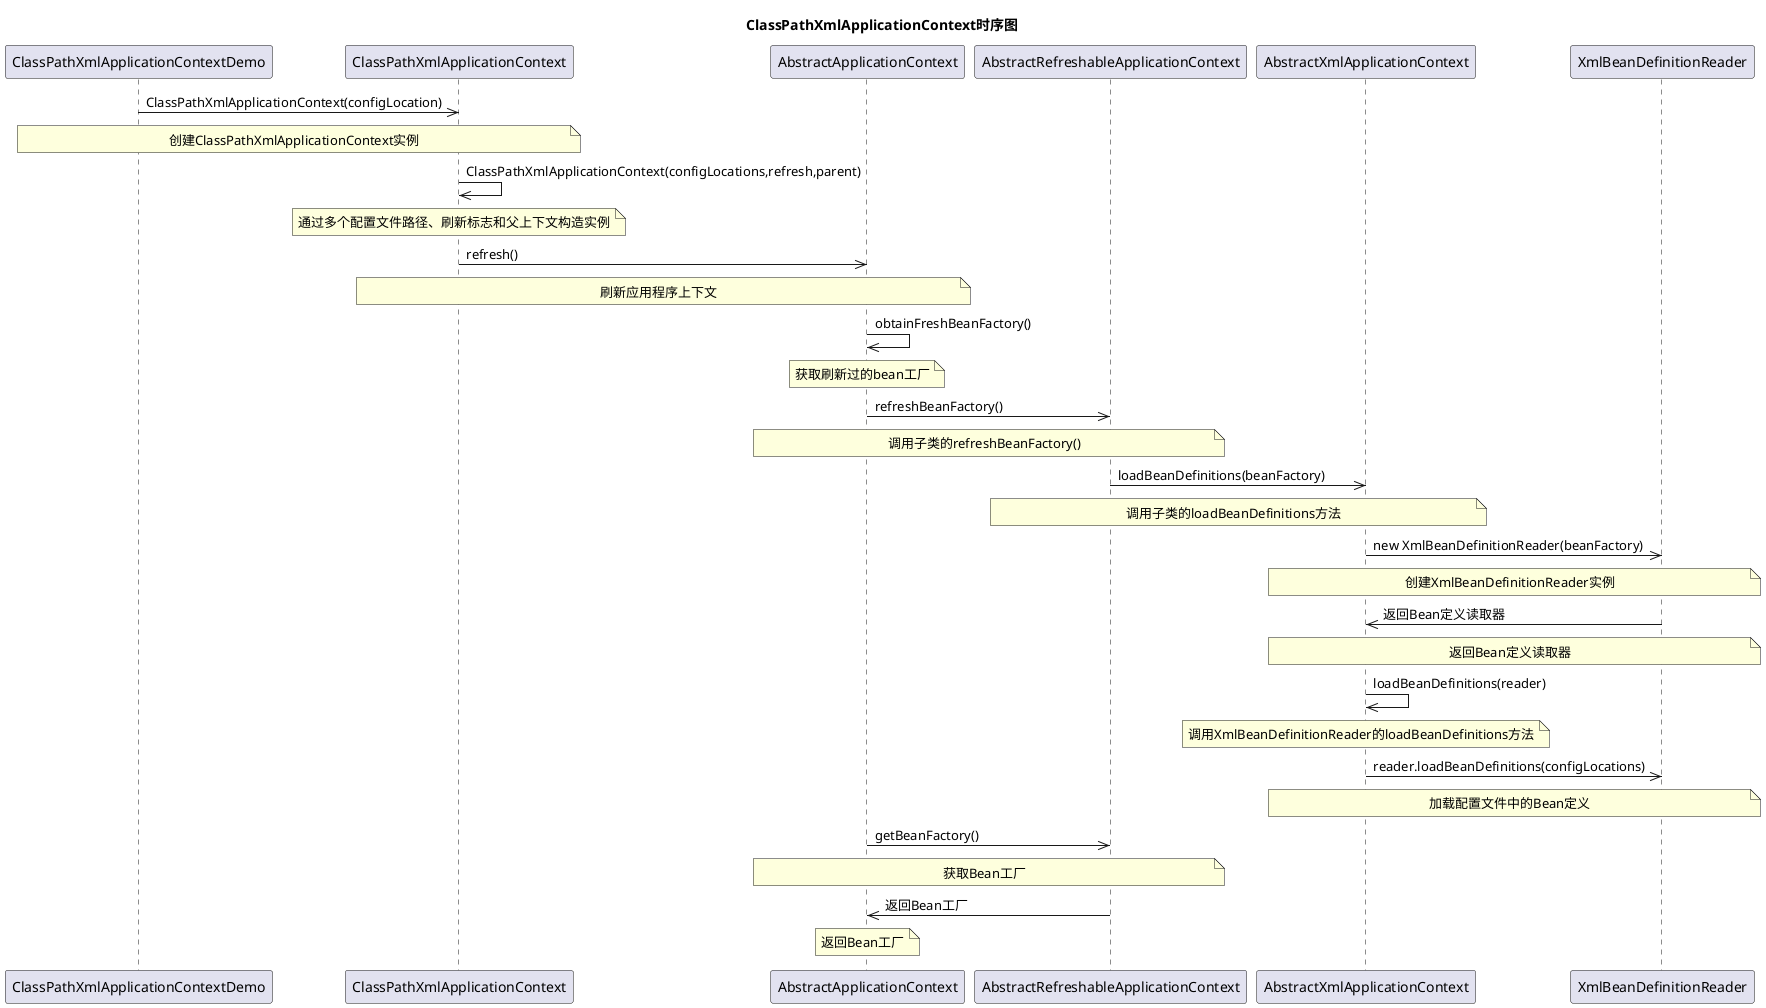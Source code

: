 @startuml
Title: ClassPathXmlApplicationContext时序图
ClassPathXmlApplicationContextDemo->>ClassPathXmlApplicationContext:ClassPathXmlApplicationContext(configLocation)
Note over ClassPathXmlApplicationContextDemo,ClassPathXmlApplicationContext: 创建ClassPathXmlApplicationContext实例

ClassPathXmlApplicationContext->>ClassPathXmlApplicationContext:ClassPathXmlApplicationContext(configLocations,refresh,parent)
Note over ClassPathXmlApplicationContext: 通过多个配置文件路径、刷新标志和父上下文构造实例

ClassPathXmlApplicationContext->>AbstractApplicationContext:refresh()
Note over ClassPathXmlApplicationContext,AbstractApplicationContext: 刷新应用程序上下文

AbstractApplicationContext->>AbstractApplicationContext:obtainFreshBeanFactory()
Note over AbstractApplicationContext: 获取刷新过的bean工厂

AbstractApplicationContext->>AbstractRefreshableApplicationContext:refreshBeanFactory()
Note over AbstractApplicationContext,AbstractRefreshableApplicationContext: 调用子类的refreshBeanFactory()

AbstractRefreshableApplicationContext->>AbstractXmlApplicationContext:loadBeanDefinitions(beanFactory)
Note over AbstractRefreshableApplicationContext,AbstractXmlApplicationContext: 调用子类的loadBeanDefinitions方法

AbstractXmlApplicationContext->>XmlBeanDefinitionReader:new XmlBeanDefinitionReader(beanFactory)
Note over AbstractXmlApplicationContext,XmlBeanDefinitionReader: 创建XmlBeanDefinitionReader实例

XmlBeanDefinitionReader->>AbstractXmlApplicationContext:返回Bean定义读取器
Note over XmlBeanDefinitionReader,AbstractXmlApplicationContext: 返回Bean定义读取器

AbstractXmlApplicationContext->>AbstractXmlApplicationContext:loadBeanDefinitions(reader)
Note over AbstractXmlApplicationContext: 调用XmlBeanDefinitionReader的loadBeanDefinitions方法

AbstractXmlApplicationContext->>XmlBeanDefinitionReader:reader.loadBeanDefinitions(configLocations)
Note over AbstractXmlApplicationContext,XmlBeanDefinitionReader: 加载配置文件中的Bean定义

AbstractApplicationContext->>AbstractRefreshableApplicationContext:getBeanFactory()
Note over AbstractApplicationContext,AbstractRefreshableApplicationContext: 获取Bean工厂

AbstractRefreshableApplicationContext->>AbstractApplicationContext:返回Bean工厂
Note over AbstractApplicationContext: 返回Bean工厂

@enduml